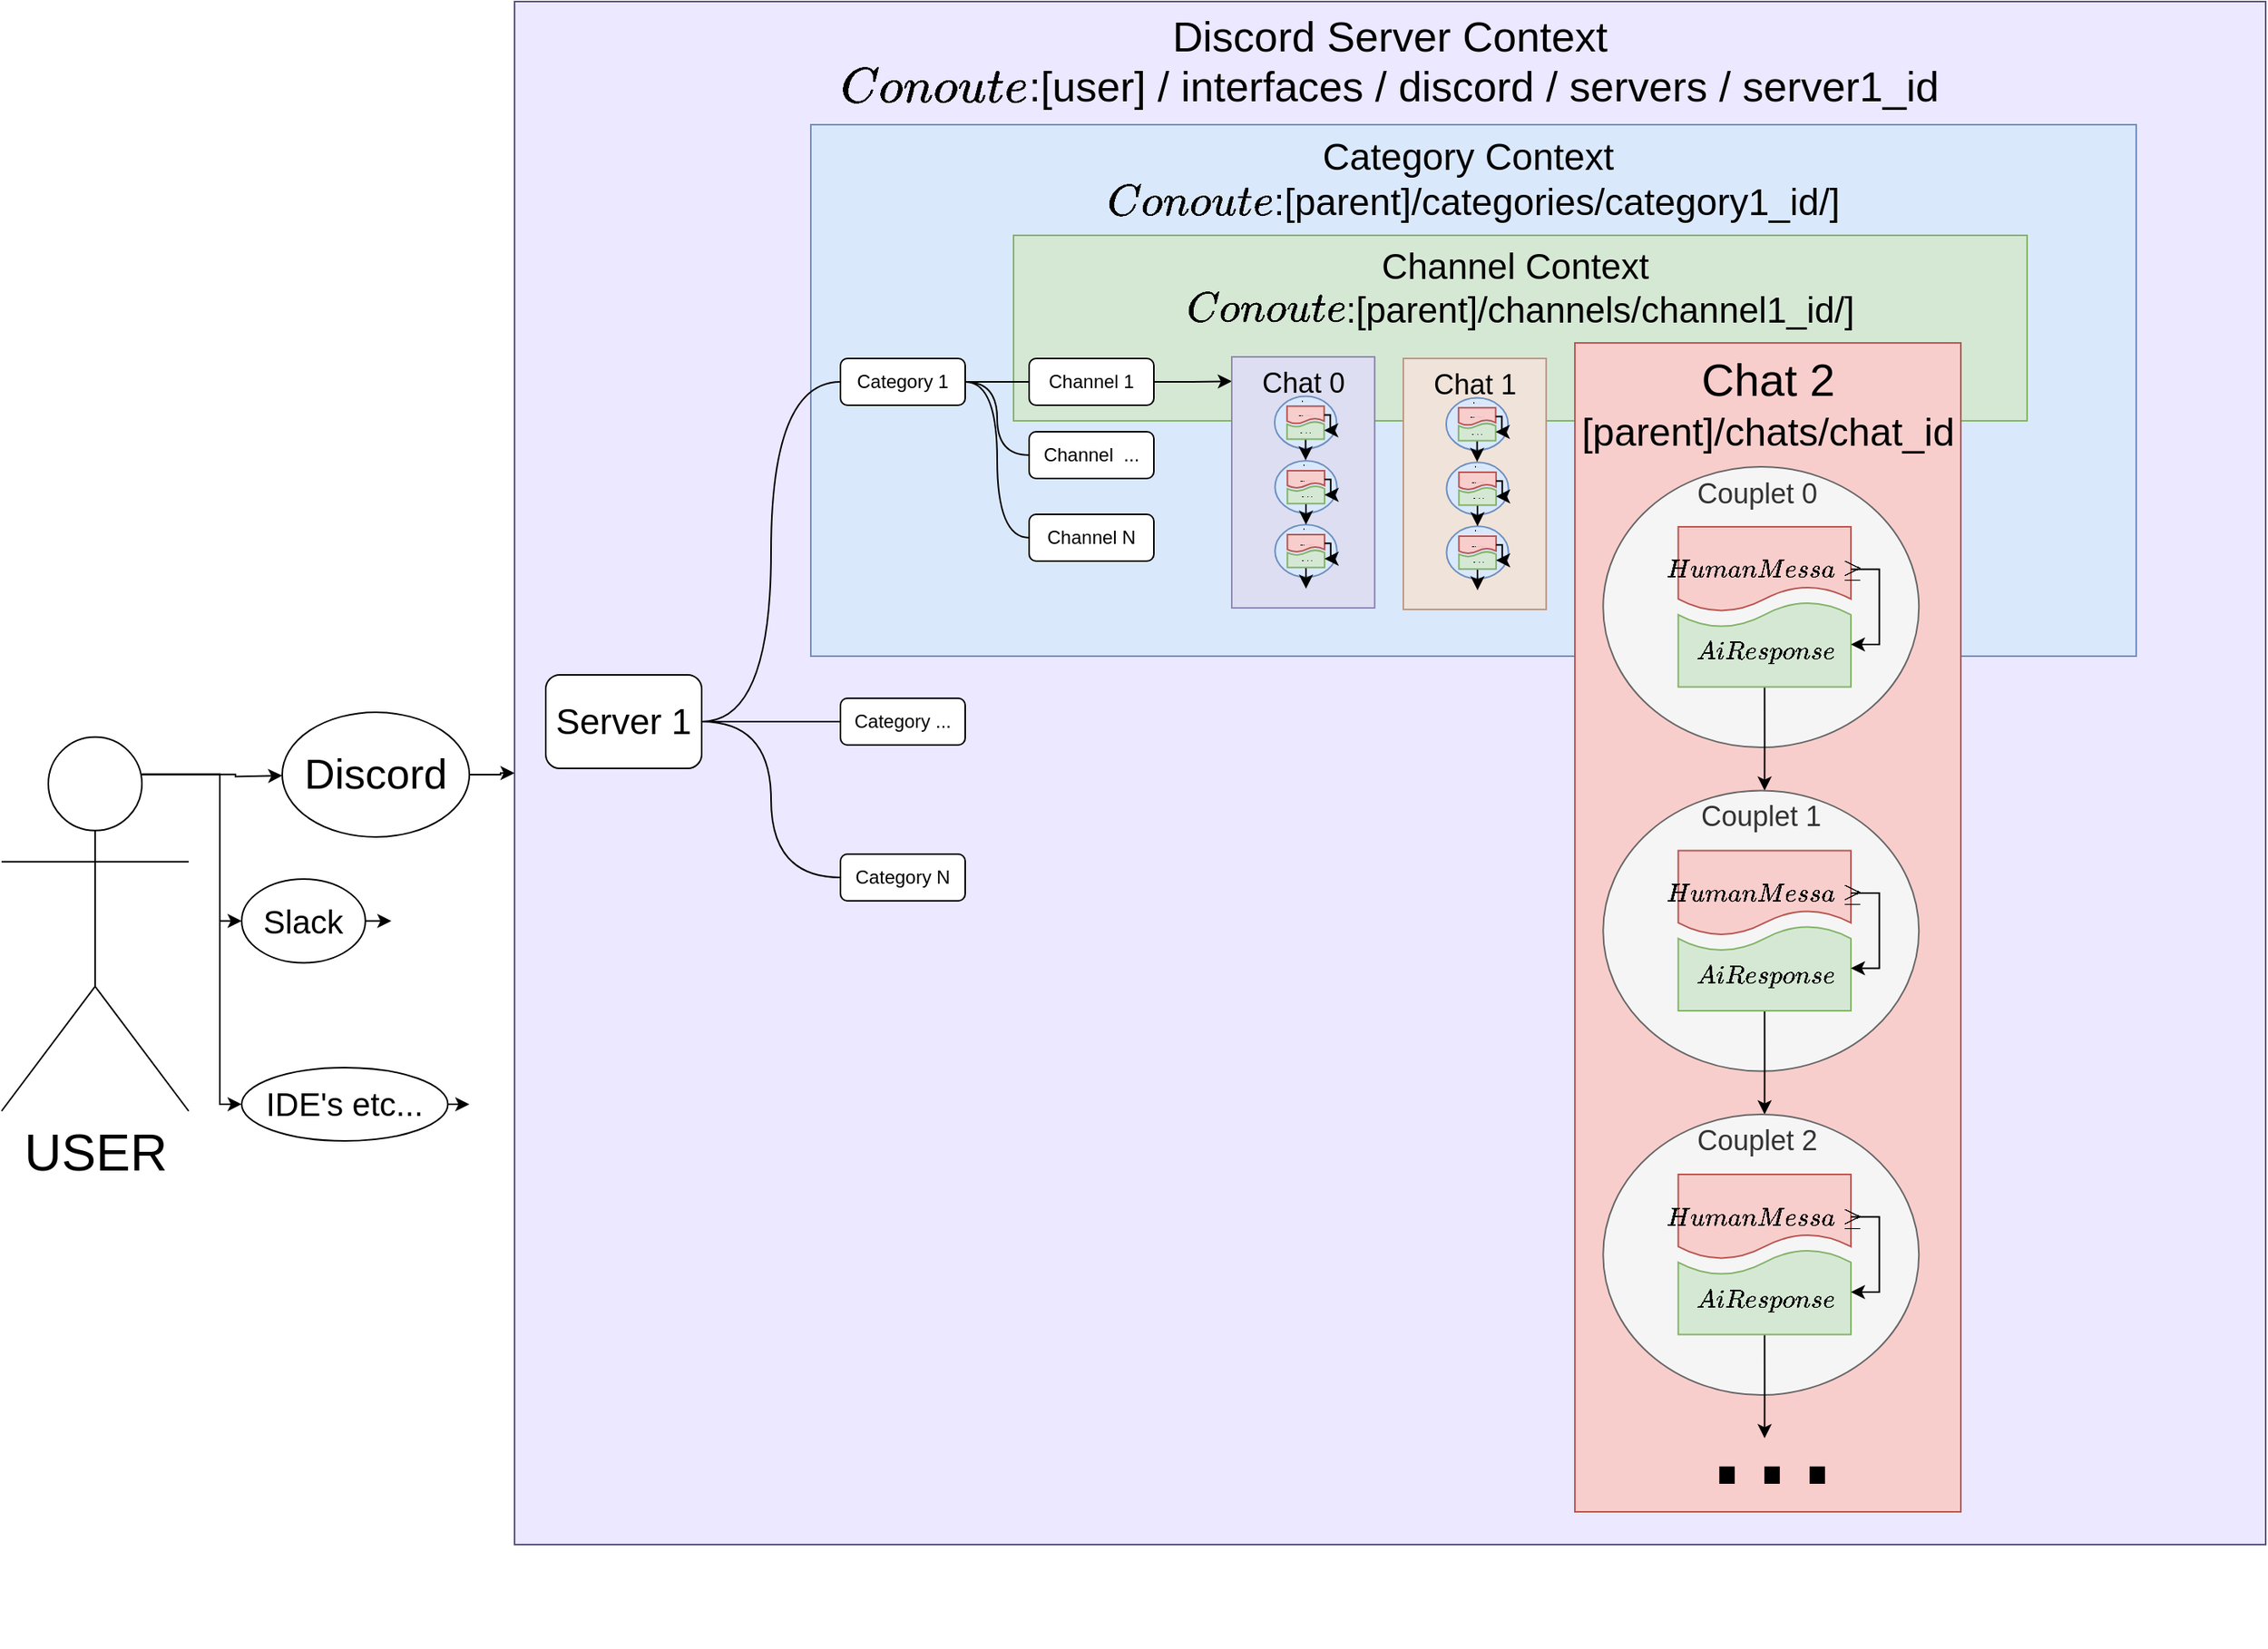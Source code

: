 <mxfile version="21.6.1" type="device">
  <diagram name="Page-1" id="u4CPrwqx5eZuHJNRsw0s">
    <mxGraphModel dx="2868" dy="1672" grid="1" gridSize="10" guides="1" tooltips="1" connect="1" arrows="1" fold="1" page="1" pageScale="1" pageWidth="1920" pageHeight="1200" math="0" shadow="0">
      <root>
        <mxCell id="0" />
        <mxCell id="1" parent="0" />
        <mxCell id="W3EGMtG9Iqb4TrYwLMAa-185" value="" style="group" vertex="1" connectable="0" parent="1">
          <mxGeometry x="141" y="30" width="1452" height="1029" as="geometry" />
        </mxCell>
        <mxCell id="W3EGMtG9Iqb4TrYwLMAa-106" value="Discord Server Context&lt;br style=&quot;font-size: 27px;&quot;&gt;`ContextRoute`:[user] / interfaces / discord / servers / server1_id" style="rounded=0;whiteSpace=wrap;html=1;fillColor=#EBE8FF;strokeColor=#56517e;verticalAlign=top;fontSize=27;" vertex="1" parent="W3EGMtG9Iqb4TrYwLMAa-185">
          <mxGeometry x="329" width="1123" height="990" as="geometry" />
        </mxCell>
        <mxCell id="W3EGMtG9Iqb4TrYwLMAa-104" value="&lt;font style=&quot;font-size: 24px;&quot;&gt;Category Context&amp;nbsp;&lt;br style=&quot;border-color: var(--border-color); font-size: 24px;&quot;&gt;&lt;/font&gt;&lt;span style=&quot;font-size: 24px;&quot;&gt;`ContextRoute`:[parent]/categories/category1_id/]&lt;/span&gt;" style="rounded=0;whiteSpace=wrap;html=1;fillColor=#dae8fc;strokeColor=#6c8ebf;horizontal=1;verticalAlign=top;fontSize=24;" vertex="1" parent="W3EGMtG9Iqb4TrYwLMAa-185">
          <mxGeometry x="519" y="79" width="850" height="341" as="geometry" />
        </mxCell>
        <mxCell id="glqJuPiYCM_VLqq4TFPC-55" value="&lt;font style=&quot;font-size: 23px;&quot;&gt;Channel Context&amp;nbsp;&lt;br style=&quot;font-size: 23px;&quot;&gt;`ContextRoute`:[parent]/channels/channel1_id/]&lt;/font&gt;" style="rounded=0;whiteSpace=wrap;html=1;fillColor=#d5e8d4;strokeColor=#82b366;verticalAlign=top;movable=1;resizable=1;rotatable=1;deletable=1;editable=1;locked=0;connectable=1;fontSize=23;" parent="W3EGMtG9Iqb4TrYwLMAa-185" vertex="1">
          <mxGeometry x="649" y="150" width="650" height="119" as="geometry" />
        </mxCell>
        <mxCell id="glqJuPiYCM_VLqq4TFPC-1" value="&lt;font style=&quot;font-size: 23px;&quot;&gt;Server 1&lt;/font&gt;" style="rounded=1;whiteSpace=wrap;html=1;fontSize=16;" parent="W3EGMtG9Iqb4TrYwLMAa-185" vertex="1">
          <mxGeometry x="349" y="432" width="100" height="60" as="geometry" />
        </mxCell>
        <mxCell id="glqJuPiYCM_VLqq4TFPC-8" value="Category 1" style="rounded=1;whiteSpace=wrap;html=1;" parent="W3EGMtG9Iqb4TrYwLMAa-185" vertex="1">
          <mxGeometry x="538" y="229" width="80" height="30" as="geometry" />
        </mxCell>
        <mxCell id="glqJuPiYCM_VLqq4TFPC-17" style="edgeStyle=orthogonalEdgeStyle;orthogonalLoop=1;jettySize=auto;html=1;exitX=1;exitY=0.5;exitDx=0;exitDy=0;entryX=0;entryY=0.5;entryDx=0;entryDy=0;strokeColor=default;curved=1;endArrow=none;endFill=0;" parent="W3EGMtG9Iqb4TrYwLMAa-185" source="glqJuPiYCM_VLqq4TFPC-1" target="glqJuPiYCM_VLqq4TFPC-8" edge="1">
          <mxGeometry relative="1" as="geometry" />
        </mxCell>
        <mxCell id="glqJuPiYCM_VLqq4TFPC-9" value="Category ..." style="rounded=1;whiteSpace=wrap;html=1;" parent="W3EGMtG9Iqb4TrYwLMAa-185" vertex="1">
          <mxGeometry x="538" y="447" width="80" height="30" as="geometry" />
        </mxCell>
        <mxCell id="glqJuPiYCM_VLqq4TFPC-10" value="Category N" style="rounded=1;whiteSpace=wrap;html=1;" parent="W3EGMtG9Iqb4TrYwLMAa-185" vertex="1">
          <mxGeometry x="538" y="547" width="80" height="30" as="geometry" />
        </mxCell>
        <mxCell id="glqJuPiYCM_VLqq4TFPC-19" style="edgeStyle=orthogonalEdgeStyle;orthogonalLoop=1;jettySize=auto;html=1;exitX=1;exitY=0.5;exitDx=0;exitDy=0;entryX=0;entryY=0.5;entryDx=0;entryDy=0;strokeColor=default;curved=1;endArrow=none;endFill=0;" parent="W3EGMtG9Iqb4TrYwLMAa-185" source="glqJuPiYCM_VLqq4TFPC-1" target="glqJuPiYCM_VLqq4TFPC-9" edge="1">
          <mxGeometry relative="1" as="geometry">
            <mxPoint x="468" y="472" as="sourcePoint" />
            <mxPoint x="578" y="372" as="targetPoint" />
          </mxGeometry>
        </mxCell>
        <mxCell id="glqJuPiYCM_VLqq4TFPC-20" style="edgeStyle=orthogonalEdgeStyle;orthogonalLoop=1;jettySize=auto;html=1;exitX=1;exitY=0.5;exitDx=0;exitDy=0;entryX=0;entryY=0.5;entryDx=0;entryDy=0;strokeColor=default;curved=1;endArrow=none;endFill=0;" parent="W3EGMtG9Iqb4TrYwLMAa-185" source="glqJuPiYCM_VLqq4TFPC-1" target="glqJuPiYCM_VLqq4TFPC-10" edge="1">
          <mxGeometry relative="1" as="geometry">
            <mxPoint x="468" y="472" as="sourcePoint" />
            <mxPoint x="578" y="472" as="targetPoint" />
          </mxGeometry>
        </mxCell>
        <mxCell id="W3EGMtG9Iqb4TrYwLMAa-38" style="edgeStyle=orthogonalEdgeStyle;rounded=0;orthogonalLoop=1;jettySize=auto;html=1;exitX=1;exitY=0.5;exitDx=0;exitDy=0;" edge="1" parent="W3EGMtG9Iqb4TrYwLMAa-185" source="glqJuPiYCM_VLqq4TFPC-22">
          <mxGeometry relative="1" as="geometry">
            <mxPoint x="789" y="243.667" as="targetPoint" />
          </mxGeometry>
        </mxCell>
        <mxCell id="glqJuPiYCM_VLqq4TFPC-22" value="Channel 1" style="rounded=1;whiteSpace=wrap;html=1;" parent="W3EGMtG9Iqb4TrYwLMAa-185" vertex="1">
          <mxGeometry x="659" y="229" width="80" height="30" as="geometry" />
        </mxCell>
        <mxCell id="glqJuPiYCM_VLqq4TFPC-23" value="Channel&amp;nbsp; ..." style="rounded=1;whiteSpace=wrap;html=1;" parent="W3EGMtG9Iqb4TrYwLMAa-185" vertex="1">
          <mxGeometry x="659" y="276" width="80" height="30" as="geometry" />
        </mxCell>
        <mxCell id="glqJuPiYCM_VLqq4TFPC-24" value="Channel N" style="rounded=1;whiteSpace=wrap;html=1;" parent="W3EGMtG9Iqb4TrYwLMAa-185" vertex="1">
          <mxGeometry x="659" y="329" width="80" height="30" as="geometry" />
        </mxCell>
        <mxCell id="glqJuPiYCM_VLqq4TFPC-26" style="edgeStyle=orthogonalEdgeStyle;orthogonalLoop=1;jettySize=auto;html=1;exitX=1;exitY=0.5;exitDx=0;exitDy=0;entryX=0;entryY=0.5;entryDx=0;entryDy=0;strokeColor=default;curved=1;endArrow=none;endFill=0;" parent="W3EGMtG9Iqb4TrYwLMAa-185" source="glqJuPiYCM_VLqq4TFPC-8" target="glqJuPiYCM_VLqq4TFPC-22" edge="1">
          <mxGeometry relative="1" as="geometry">
            <mxPoint x="429" y="354" as="sourcePoint" />
            <mxPoint x="509" y="254" as="targetPoint" />
          </mxGeometry>
        </mxCell>
        <mxCell id="glqJuPiYCM_VLqq4TFPC-27" style="edgeStyle=orthogonalEdgeStyle;orthogonalLoop=1;jettySize=auto;html=1;exitX=1;exitY=0.5;exitDx=0;exitDy=0;entryX=0;entryY=0.5;entryDx=0;entryDy=0;strokeColor=default;curved=1;endArrow=none;endFill=0;" parent="W3EGMtG9Iqb4TrYwLMAa-185" source="glqJuPiYCM_VLqq4TFPC-8" target="glqJuPiYCM_VLqq4TFPC-23" edge="1">
          <mxGeometry relative="1" as="geometry">
            <mxPoint x="589" y="254" as="sourcePoint" />
            <mxPoint x="669" y="254" as="targetPoint" />
          </mxGeometry>
        </mxCell>
        <mxCell id="glqJuPiYCM_VLqq4TFPC-28" style="edgeStyle=orthogonalEdgeStyle;orthogonalLoop=1;jettySize=auto;html=1;exitX=1;exitY=0.5;exitDx=0;exitDy=0;entryX=0;entryY=0.5;entryDx=0;entryDy=0;strokeColor=default;curved=1;endArrow=none;endFill=0;" parent="W3EGMtG9Iqb4TrYwLMAa-185" source="glqJuPiYCM_VLqq4TFPC-8" target="glqJuPiYCM_VLqq4TFPC-24" edge="1">
          <mxGeometry relative="1" as="geometry">
            <mxPoint x="589" y="254" as="sourcePoint" />
            <mxPoint x="669" y="304" as="targetPoint" />
          </mxGeometry>
        </mxCell>
        <mxCell id="W3EGMtG9Iqb4TrYwLMAa-44" value="" style="group;movable=1;resizable=1;rotatable=1;deletable=1;editable=1;locked=0;connectable=1;fontSize=1;fillColor=#dae8fc;strokeColor=#6c8ebf;" vertex="1" connectable="0" parent="W3EGMtG9Iqb4TrYwLMAa-185">
          <mxGeometry x="789" y="228" width="91.56" height="161" as="geometry" />
        </mxCell>
        <mxCell id="W3EGMtG9Iqb4TrYwLMAa-45" value="&lt;span style=&quot;font-size: 18px;&quot;&gt;Chat 0&lt;br&gt;&lt;br&gt;&lt;/span&gt;" style="rounded=0;whiteSpace=wrap;html=1;fillColor=#e1d5e7;strokeColor=#9673a6;verticalAlign=top;glass=0;opacity=50;fontSize=14;movable=1;resizable=1;rotatable=1;deletable=1;editable=1;locked=0;connectable=1;" vertex="1" parent="W3EGMtG9Iqb4TrYwLMAa-44">
          <mxGeometry width="91.56" height="161" as="geometry" />
        </mxCell>
        <mxCell id="W3EGMtG9Iqb4TrYwLMAa-46" value="" style="group;fontSize=8;movable=1;resizable=1;rotatable=1;deletable=1;editable=1;locked=0;connectable=1;" vertex="1" connectable="0" parent="W3EGMtG9Iqb4TrYwLMAa-44">
          <mxGeometry x="27.695" y="107.675" width="39.702" height="41.019" as="geometry" />
        </mxCell>
        <mxCell id="W3EGMtG9Iqb4TrYwLMAa-47" value="" style="ellipse;whiteSpace=wrap;html=1;fillColor=#dae8fc;strokeColor=#6c8ebf;fontSize=8;movable=1;resizable=1;rotatable=1;deletable=1;editable=1;locked=0;connectable=1;" vertex="1" parent="W3EGMtG9Iqb4TrYwLMAa-46">
          <mxGeometry width="39.702" height="33.561" as="geometry" />
        </mxCell>
        <mxCell id="W3EGMtG9Iqb4TrYwLMAa-48" value="" style="shape=document;whiteSpace=wrap;html=1;boundedLbl=1;fillColor=#f8cecc;strokeColor=#b85450;fontSize=1;movable=1;resizable=1;rotatable=1;deletable=1;editable=1;locked=0;connectable=1;" vertex="1" parent="W3EGMtG9Iqb4TrYwLMAa-46">
          <mxGeometry x="7.94" y="6.339" width="23.821" height="11.187" as="geometry" />
        </mxCell>
        <mxCell id="W3EGMtG9Iqb4TrYwLMAa-49" style="edgeStyle=orthogonalEdgeStyle;rounded=0;orthogonalLoop=1;jettySize=auto;html=1;exitX=0.5;exitY=0;exitDx=0;exitDy=0;fontSize=1;movable=1;resizable=1;rotatable=1;deletable=1;editable=1;locked=0;connectable=1;" edge="1" parent="W3EGMtG9Iqb4TrYwLMAa-46" source="W3EGMtG9Iqb4TrYwLMAa-50">
          <mxGeometry relative="1" as="geometry">
            <mxPoint x="19.851" y="41.019" as="targetPoint" />
          </mxGeometry>
        </mxCell>
        <mxCell id="W3EGMtG9Iqb4TrYwLMAa-50" value="" style="shape=document;whiteSpace=wrap;html=1;boundedLbl=1;rotation=-180;fillColor=#d5e8d4;strokeColor=#82b366;fontSize=1;movable=1;resizable=1;rotatable=1;deletable=1;editable=1;locked=0;connectable=1;" vertex="1" parent="W3EGMtG9Iqb4TrYwLMAa-46">
          <mxGeometry x="7.94" y="16.221" width="23.821" height="11.187" as="geometry" />
        </mxCell>
        <mxCell id="W3EGMtG9Iqb4TrYwLMAa-51" value="`HumanMessage`" style="text;html=1;strokeColor=none;fillColor=none;align=center;verticalAlign=middle;whiteSpace=wrap;rounded=0;fontSize=1;movable=1;resizable=1;rotatable=1;deletable=1;editable=1;locked=0;connectable=1;" vertex="1" parent="W3EGMtG9Iqb4TrYwLMAa-46">
          <mxGeometry x="8.933" y="9.136" width="21.836" height="5.594" as="geometry" />
        </mxCell>
        <mxCell id="W3EGMtG9Iqb4TrYwLMAa-52" value="`AiResponse`" style="text;html=1;strokeColor=none;fillColor=none;align=center;verticalAlign=middle;whiteSpace=wrap;rounded=0;fontSize=1;movable=1;resizable=1;rotatable=1;deletable=1;editable=1;locked=0;connectable=1;" vertex="1" parent="W3EGMtG9Iqb4TrYwLMAa-46">
          <mxGeometry x="8.933" y="19.95" width="21.836" height="5.594" as="geometry" />
        </mxCell>
        <mxCell id="W3EGMtG9Iqb4TrYwLMAa-53" style="edgeStyle=orthogonalEdgeStyle;rounded=0;orthogonalLoop=1;jettySize=auto;html=1;exitX=1;exitY=0.5;exitDx=0;exitDy=0;entryX=0;entryY=0.5;entryDx=0;entryDy=0;fontSize=1;movable=1;resizable=1;rotatable=1;deletable=1;editable=1;locked=0;connectable=1;" edge="1" parent="W3EGMtG9Iqb4TrYwLMAa-46" source="W3EGMtG9Iqb4TrYwLMAa-48" target="W3EGMtG9Iqb4TrYwLMAa-50">
          <mxGeometry relative="1" as="geometry">
            <Array as="points">
              <mxPoint x="35.683" y="11.964" />
              <mxPoint x="35.683" y="21.877" />
            </Array>
          </mxGeometry>
        </mxCell>
        <mxCell id="W3EGMtG9Iqb4TrYwLMAa-54" value="`Couplet`" style="text;html=1;strokeColor=none;fillColor=none;align=center;verticalAlign=middle;whiteSpace=wrap;rounded=0;fontSize=1;movable=1;resizable=1;rotatable=1;deletable=1;editable=1;locked=0;connectable=1;" vertex="1" parent="W3EGMtG9Iqb4TrYwLMAa-46">
          <mxGeometry x="13.896" width="11.911" height="5.594" as="geometry" />
        </mxCell>
        <mxCell id="W3EGMtG9Iqb4TrYwLMAa-55" value="" style="group;fontSize=8;movable=1;resizable=1;rotatable=1;deletable=1;editable=1;locked=0;connectable=1;" vertex="1" connectable="0" parent="W3EGMtG9Iqb4TrYwLMAa-44">
          <mxGeometry x="27.695" y="66.656" width="39.702" height="41.019" as="geometry" />
        </mxCell>
        <mxCell id="W3EGMtG9Iqb4TrYwLMAa-56" value="" style="ellipse;whiteSpace=wrap;html=1;fillColor=#dae8fc;strokeColor=#6c8ebf;fontSize=8;movable=1;resizable=1;rotatable=1;deletable=1;editable=1;locked=0;connectable=1;" vertex="1" parent="W3EGMtG9Iqb4TrYwLMAa-55">
          <mxGeometry width="39.702" height="33.561" as="geometry" />
        </mxCell>
        <mxCell id="W3EGMtG9Iqb4TrYwLMAa-57" value="" style="shape=document;whiteSpace=wrap;html=1;boundedLbl=1;fillColor=#f8cecc;strokeColor=#b85450;fontSize=1;movable=1;resizable=1;rotatable=1;deletable=1;editable=1;locked=0;connectable=1;" vertex="1" parent="W3EGMtG9Iqb4TrYwLMAa-55">
          <mxGeometry x="7.94" y="6.339" width="23.821" height="11.187" as="geometry" />
        </mxCell>
        <mxCell id="W3EGMtG9Iqb4TrYwLMAa-58" style="edgeStyle=orthogonalEdgeStyle;rounded=0;orthogonalLoop=1;jettySize=auto;html=1;exitX=0.5;exitY=0;exitDx=0;exitDy=0;fontSize=1;movable=1;resizable=1;rotatable=1;deletable=1;editable=1;locked=0;connectable=1;" edge="1" parent="W3EGMtG9Iqb4TrYwLMAa-55" source="W3EGMtG9Iqb4TrYwLMAa-59">
          <mxGeometry relative="1" as="geometry">
            <mxPoint x="19.851" y="41.019" as="targetPoint" />
          </mxGeometry>
        </mxCell>
        <mxCell id="W3EGMtG9Iqb4TrYwLMAa-59" value="" style="shape=document;whiteSpace=wrap;html=1;boundedLbl=1;rotation=-180;fillColor=#d5e8d4;strokeColor=#82b366;fontSize=1;movable=1;resizable=1;rotatable=1;deletable=1;editable=1;locked=0;connectable=1;" vertex="1" parent="W3EGMtG9Iqb4TrYwLMAa-55">
          <mxGeometry x="7.94" y="16.221" width="23.821" height="11.187" as="geometry" />
        </mxCell>
        <mxCell id="W3EGMtG9Iqb4TrYwLMAa-60" value="`HumanMessage`" style="text;html=1;strokeColor=none;fillColor=none;align=center;verticalAlign=middle;whiteSpace=wrap;rounded=0;fontSize=1;movable=1;resizable=1;rotatable=1;deletable=1;editable=1;locked=0;connectable=1;" vertex="1" parent="W3EGMtG9Iqb4TrYwLMAa-55">
          <mxGeometry x="8.933" y="9.136" width="21.836" height="5.594" as="geometry" />
        </mxCell>
        <mxCell id="W3EGMtG9Iqb4TrYwLMAa-61" value="`AiResponse`" style="text;html=1;strokeColor=none;fillColor=none;align=center;verticalAlign=middle;whiteSpace=wrap;rounded=0;fontSize=1;movable=1;resizable=1;rotatable=1;deletable=1;editable=1;locked=0;connectable=1;" vertex="1" parent="W3EGMtG9Iqb4TrYwLMAa-55">
          <mxGeometry x="8.933" y="19.95" width="21.836" height="5.594" as="geometry" />
        </mxCell>
        <mxCell id="W3EGMtG9Iqb4TrYwLMAa-62" style="edgeStyle=orthogonalEdgeStyle;rounded=0;orthogonalLoop=1;jettySize=auto;html=1;exitX=1;exitY=0.5;exitDx=0;exitDy=0;entryX=0;entryY=0.5;entryDx=0;entryDy=0;fontSize=1;movable=1;resizable=1;rotatable=1;deletable=1;editable=1;locked=0;connectable=1;" edge="1" parent="W3EGMtG9Iqb4TrYwLMAa-55" source="W3EGMtG9Iqb4TrYwLMAa-57" target="W3EGMtG9Iqb4TrYwLMAa-59">
          <mxGeometry relative="1" as="geometry">
            <Array as="points">
              <mxPoint x="35.683" y="11.964" />
              <mxPoint x="35.683" y="21.877" />
            </Array>
          </mxGeometry>
        </mxCell>
        <mxCell id="W3EGMtG9Iqb4TrYwLMAa-63" value="`Couplet`" style="text;html=1;strokeColor=none;fillColor=none;align=center;verticalAlign=middle;whiteSpace=wrap;rounded=0;fontSize=1;movable=1;resizable=1;rotatable=1;deletable=1;editable=1;locked=0;connectable=1;" vertex="1" parent="W3EGMtG9Iqb4TrYwLMAa-55">
          <mxGeometry x="13.896" width="11.911" height="5.594" as="geometry" />
        </mxCell>
        <mxCell id="W3EGMtG9Iqb4TrYwLMAa-64" value="" style="group;fontSize=8;movable=1;resizable=1;rotatable=1;deletable=1;editable=1;locked=0;connectable=1;" vertex="1" connectable="0" parent="W3EGMtG9Iqb4TrYwLMAa-44">
          <mxGeometry x="27.448" y="25.295" width="39.702" height="41.019" as="geometry" />
        </mxCell>
        <mxCell id="W3EGMtG9Iqb4TrYwLMAa-65" value="" style="ellipse;whiteSpace=wrap;html=1;fillColor=#dae8fc;strokeColor=#6c8ebf;fontSize=8;movable=1;resizable=1;rotatable=1;deletable=1;editable=1;locked=0;connectable=1;" vertex="1" parent="W3EGMtG9Iqb4TrYwLMAa-64">
          <mxGeometry width="39.702" height="33.561" as="geometry" />
        </mxCell>
        <mxCell id="W3EGMtG9Iqb4TrYwLMAa-66" value="" style="shape=document;whiteSpace=wrap;html=1;boundedLbl=1;fillColor=#f8cecc;strokeColor=#b85450;fontSize=1;movable=1;resizable=1;rotatable=1;deletable=1;editable=1;locked=0;connectable=1;" vertex="1" parent="W3EGMtG9Iqb4TrYwLMAa-64">
          <mxGeometry x="7.94" y="6.339" width="23.821" height="11.187" as="geometry" />
        </mxCell>
        <mxCell id="W3EGMtG9Iqb4TrYwLMAa-67" style="edgeStyle=orthogonalEdgeStyle;rounded=0;orthogonalLoop=1;jettySize=auto;html=1;exitX=0.5;exitY=0;exitDx=0;exitDy=0;fontSize=1;movable=1;resizable=1;rotatable=1;deletable=1;editable=1;locked=0;connectable=1;" edge="1" parent="W3EGMtG9Iqb4TrYwLMAa-64" source="W3EGMtG9Iqb4TrYwLMAa-68">
          <mxGeometry relative="1" as="geometry">
            <mxPoint x="19.851" y="41.019" as="targetPoint" />
          </mxGeometry>
        </mxCell>
        <mxCell id="W3EGMtG9Iqb4TrYwLMAa-68" value="" style="shape=document;whiteSpace=wrap;html=1;boundedLbl=1;rotation=-180;fillColor=#d5e8d4;strokeColor=#82b366;fontSize=1;movable=1;resizable=1;rotatable=1;deletable=1;editable=1;locked=0;connectable=1;" vertex="1" parent="W3EGMtG9Iqb4TrYwLMAa-64">
          <mxGeometry x="7.94" y="16.221" width="23.821" height="11.187" as="geometry" />
        </mxCell>
        <mxCell id="W3EGMtG9Iqb4TrYwLMAa-69" value="`HumanMessage`" style="text;html=1;strokeColor=none;fillColor=none;align=center;verticalAlign=middle;whiteSpace=wrap;rounded=0;fontSize=1;movable=1;resizable=1;rotatable=1;deletable=1;editable=1;locked=0;connectable=1;" vertex="1" parent="W3EGMtG9Iqb4TrYwLMAa-64">
          <mxGeometry x="8.933" y="9.136" width="21.836" height="5.594" as="geometry" />
        </mxCell>
        <mxCell id="W3EGMtG9Iqb4TrYwLMAa-70" value="`AiResponse`" style="text;html=1;strokeColor=none;fillColor=none;align=center;verticalAlign=middle;whiteSpace=wrap;rounded=0;fontSize=1;movable=1;resizable=1;rotatable=1;deletable=1;editable=1;locked=0;connectable=1;" vertex="1" parent="W3EGMtG9Iqb4TrYwLMAa-64">
          <mxGeometry x="8.933" y="19.95" width="21.836" height="5.594" as="geometry" />
        </mxCell>
        <mxCell id="W3EGMtG9Iqb4TrYwLMAa-71" style="edgeStyle=orthogonalEdgeStyle;rounded=0;orthogonalLoop=1;jettySize=auto;html=1;exitX=1;exitY=0.5;exitDx=0;exitDy=0;entryX=0;entryY=0.5;entryDx=0;entryDy=0;fontSize=1;movable=1;resizable=1;rotatable=1;deletable=1;editable=1;locked=0;connectable=1;" edge="1" parent="W3EGMtG9Iqb4TrYwLMAa-64" source="W3EGMtG9Iqb4TrYwLMAa-66" target="W3EGMtG9Iqb4TrYwLMAa-68">
          <mxGeometry relative="1" as="geometry">
            <Array as="points">
              <mxPoint x="35.683" y="11.964" />
              <mxPoint x="35.683" y="21.877" />
            </Array>
          </mxGeometry>
        </mxCell>
        <mxCell id="W3EGMtG9Iqb4TrYwLMAa-72" value="`Couplet`" style="text;html=1;strokeColor=none;fillColor=none;align=center;verticalAlign=middle;whiteSpace=wrap;rounded=0;fontSize=1;movable=1;resizable=1;rotatable=1;deletable=1;editable=1;locked=0;connectable=1;" vertex="1" parent="W3EGMtG9Iqb4TrYwLMAa-64">
          <mxGeometry x="13.896" width="11.911" height="5.594" as="geometry" />
        </mxCell>
        <mxCell id="W3EGMtG9Iqb4TrYwLMAa-74" value="" style="group;movable=1;resizable=1;rotatable=1;deletable=1;editable=1;locked=0;connectable=1;fontSize=1;fillColor=#fff2cc;strokeColor=#d6b656;" vertex="1" connectable="0" parent="W3EGMtG9Iqb4TrYwLMAa-185">
          <mxGeometry x="899" y="229" width="91.56" height="161" as="geometry" />
        </mxCell>
        <mxCell id="W3EGMtG9Iqb4TrYwLMAa-75" value="&lt;font style=&quot;font-size: 18px;&quot;&gt;Chat 1&lt;/font&gt;" style="rounded=0;whiteSpace=wrap;html=1;fillColor=#e1d5e7;strokeColor=#9673a6;verticalAlign=top;glass=0;opacity=50;fontSize=14;movable=1;resizable=1;rotatable=1;deletable=1;editable=1;locked=0;connectable=1;" vertex="1" parent="W3EGMtG9Iqb4TrYwLMAa-74">
          <mxGeometry width="91.56" height="161" as="geometry" />
        </mxCell>
        <mxCell id="W3EGMtG9Iqb4TrYwLMAa-76" value="" style="group;fontSize=8;movable=1;resizable=1;rotatable=1;deletable=1;editable=1;locked=0;connectable=1;" vertex="1" connectable="0" parent="W3EGMtG9Iqb4TrYwLMAa-74">
          <mxGeometry x="27.695" y="107.675" width="39.702" height="41.019" as="geometry" />
        </mxCell>
        <mxCell id="W3EGMtG9Iqb4TrYwLMAa-77" value="" style="ellipse;whiteSpace=wrap;html=1;fillColor=#dae8fc;strokeColor=#6c8ebf;fontSize=8;movable=1;resizable=1;rotatable=1;deletable=1;editable=1;locked=0;connectable=1;" vertex="1" parent="W3EGMtG9Iqb4TrYwLMAa-76">
          <mxGeometry width="39.702" height="33.561" as="geometry" />
        </mxCell>
        <mxCell id="W3EGMtG9Iqb4TrYwLMAa-78" value="" style="shape=document;whiteSpace=wrap;html=1;boundedLbl=1;fillColor=#f8cecc;strokeColor=#b85450;fontSize=1;movable=1;resizable=1;rotatable=1;deletable=1;editable=1;locked=0;connectable=1;" vertex="1" parent="W3EGMtG9Iqb4TrYwLMAa-76">
          <mxGeometry x="7.94" y="6.339" width="23.821" height="11.187" as="geometry" />
        </mxCell>
        <mxCell id="W3EGMtG9Iqb4TrYwLMAa-79" style="edgeStyle=orthogonalEdgeStyle;rounded=0;orthogonalLoop=1;jettySize=auto;html=1;exitX=0.5;exitY=0;exitDx=0;exitDy=0;fontSize=1;movable=1;resizable=1;rotatable=1;deletable=1;editable=1;locked=0;connectable=1;" edge="1" parent="W3EGMtG9Iqb4TrYwLMAa-76" source="W3EGMtG9Iqb4TrYwLMAa-80">
          <mxGeometry relative="1" as="geometry">
            <mxPoint x="19.851" y="41.019" as="targetPoint" />
          </mxGeometry>
        </mxCell>
        <mxCell id="W3EGMtG9Iqb4TrYwLMAa-80" value="" style="shape=document;whiteSpace=wrap;html=1;boundedLbl=1;rotation=-180;fillColor=#d5e8d4;strokeColor=#82b366;fontSize=1;movable=1;resizable=1;rotatable=1;deletable=1;editable=1;locked=0;connectable=1;" vertex="1" parent="W3EGMtG9Iqb4TrYwLMAa-76">
          <mxGeometry x="7.94" y="16.221" width="23.821" height="11.187" as="geometry" />
        </mxCell>
        <mxCell id="W3EGMtG9Iqb4TrYwLMAa-81" value="`HumanMessage`" style="text;html=1;strokeColor=none;fillColor=none;align=center;verticalAlign=middle;whiteSpace=wrap;rounded=0;fontSize=1;movable=1;resizable=1;rotatable=1;deletable=1;editable=1;locked=0;connectable=1;" vertex="1" parent="W3EGMtG9Iqb4TrYwLMAa-76">
          <mxGeometry x="8.933" y="9.136" width="21.836" height="5.594" as="geometry" />
        </mxCell>
        <mxCell id="W3EGMtG9Iqb4TrYwLMAa-82" value="`AiResponse`" style="text;html=1;strokeColor=none;fillColor=none;align=center;verticalAlign=middle;whiteSpace=wrap;rounded=0;fontSize=1;movable=1;resizable=1;rotatable=1;deletable=1;editable=1;locked=0;connectable=1;" vertex="1" parent="W3EGMtG9Iqb4TrYwLMAa-76">
          <mxGeometry x="8.933" y="19.95" width="21.836" height="5.594" as="geometry" />
        </mxCell>
        <mxCell id="W3EGMtG9Iqb4TrYwLMAa-83" style="edgeStyle=orthogonalEdgeStyle;rounded=0;orthogonalLoop=1;jettySize=auto;html=1;exitX=1;exitY=0.5;exitDx=0;exitDy=0;entryX=0;entryY=0.5;entryDx=0;entryDy=0;fontSize=1;movable=1;resizable=1;rotatable=1;deletable=1;editable=1;locked=0;connectable=1;" edge="1" parent="W3EGMtG9Iqb4TrYwLMAa-76" source="W3EGMtG9Iqb4TrYwLMAa-78" target="W3EGMtG9Iqb4TrYwLMAa-80">
          <mxGeometry relative="1" as="geometry">
            <Array as="points">
              <mxPoint x="35.683" y="11.964" />
              <mxPoint x="35.683" y="21.877" />
            </Array>
          </mxGeometry>
        </mxCell>
        <mxCell id="W3EGMtG9Iqb4TrYwLMAa-84" value="`Couplet`" style="text;html=1;strokeColor=none;fillColor=none;align=center;verticalAlign=middle;whiteSpace=wrap;rounded=0;fontSize=1;movable=1;resizable=1;rotatable=1;deletable=1;editable=1;locked=0;connectable=1;" vertex="1" parent="W3EGMtG9Iqb4TrYwLMAa-76">
          <mxGeometry x="13.896" width="11.911" height="5.594" as="geometry" />
        </mxCell>
        <mxCell id="W3EGMtG9Iqb4TrYwLMAa-85" value="" style="group;fontSize=8;movable=1;resizable=1;rotatable=1;deletable=1;editable=1;locked=0;connectable=1;" vertex="1" connectable="0" parent="W3EGMtG9Iqb4TrYwLMAa-74">
          <mxGeometry x="27.695" y="66.656" width="39.702" height="41.019" as="geometry" />
        </mxCell>
        <mxCell id="W3EGMtG9Iqb4TrYwLMAa-86" value="" style="ellipse;whiteSpace=wrap;html=1;fillColor=#dae8fc;strokeColor=#6c8ebf;fontSize=8;movable=1;resizable=1;rotatable=1;deletable=1;editable=1;locked=0;connectable=1;" vertex="1" parent="W3EGMtG9Iqb4TrYwLMAa-85">
          <mxGeometry width="39.702" height="33.561" as="geometry" />
        </mxCell>
        <mxCell id="W3EGMtG9Iqb4TrYwLMAa-87" value="" style="shape=document;whiteSpace=wrap;html=1;boundedLbl=1;fillColor=#f8cecc;strokeColor=#b85450;fontSize=1;movable=1;resizable=1;rotatable=1;deletable=1;editable=1;locked=0;connectable=1;" vertex="1" parent="W3EGMtG9Iqb4TrYwLMAa-85">
          <mxGeometry x="7.94" y="6.339" width="23.821" height="11.187" as="geometry" />
        </mxCell>
        <mxCell id="W3EGMtG9Iqb4TrYwLMAa-88" style="edgeStyle=orthogonalEdgeStyle;rounded=0;orthogonalLoop=1;jettySize=auto;html=1;exitX=0.5;exitY=0;exitDx=0;exitDy=0;fontSize=1;movable=1;resizable=1;rotatable=1;deletable=1;editable=1;locked=0;connectable=1;" edge="1" parent="W3EGMtG9Iqb4TrYwLMAa-85" source="W3EGMtG9Iqb4TrYwLMAa-89">
          <mxGeometry relative="1" as="geometry">
            <mxPoint x="19.851" y="41.019" as="targetPoint" />
          </mxGeometry>
        </mxCell>
        <mxCell id="W3EGMtG9Iqb4TrYwLMAa-89" value="" style="shape=document;whiteSpace=wrap;html=1;boundedLbl=1;rotation=-180;fillColor=#d5e8d4;strokeColor=#82b366;fontSize=1;movable=1;resizable=1;rotatable=1;deletable=1;editable=1;locked=0;connectable=1;" vertex="1" parent="W3EGMtG9Iqb4TrYwLMAa-85">
          <mxGeometry x="7.94" y="16.221" width="23.821" height="11.187" as="geometry" />
        </mxCell>
        <mxCell id="W3EGMtG9Iqb4TrYwLMAa-90" value="`HumanMessage`" style="text;html=1;strokeColor=none;fillColor=none;align=center;verticalAlign=middle;whiteSpace=wrap;rounded=0;fontSize=1;movable=1;resizable=1;rotatable=1;deletable=1;editable=1;locked=0;connectable=1;" vertex="1" parent="W3EGMtG9Iqb4TrYwLMAa-85">
          <mxGeometry x="8.933" y="9.136" width="21.836" height="5.594" as="geometry" />
        </mxCell>
        <mxCell id="W3EGMtG9Iqb4TrYwLMAa-91" value="`AiResponse`" style="text;html=1;strokeColor=none;fillColor=none;align=center;verticalAlign=middle;whiteSpace=wrap;rounded=0;fontSize=1;movable=1;resizable=1;rotatable=1;deletable=1;editable=1;locked=0;connectable=1;" vertex="1" parent="W3EGMtG9Iqb4TrYwLMAa-85">
          <mxGeometry x="8.933" y="19.95" width="21.836" height="5.594" as="geometry" />
        </mxCell>
        <mxCell id="W3EGMtG9Iqb4TrYwLMAa-92" style="edgeStyle=orthogonalEdgeStyle;rounded=0;orthogonalLoop=1;jettySize=auto;html=1;exitX=1;exitY=0.5;exitDx=0;exitDy=0;entryX=0;entryY=0.5;entryDx=0;entryDy=0;fontSize=1;movable=1;resizable=1;rotatable=1;deletable=1;editable=1;locked=0;connectable=1;" edge="1" parent="W3EGMtG9Iqb4TrYwLMAa-85" source="W3EGMtG9Iqb4TrYwLMAa-87" target="W3EGMtG9Iqb4TrYwLMAa-89">
          <mxGeometry relative="1" as="geometry">
            <Array as="points">
              <mxPoint x="35.683" y="11.964" />
              <mxPoint x="35.683" y="21.877" />
            </Array>
          </mxGeometry>
        </mxCell>
        <mxCell id="W3EGMtG9Iqb4TrYwLMAa-93" value="`Couplet`" style="text;html=1;strokeColor=none;fillColor=none;align=center;verticalAlign=middle;whiteSpace=wrap;rounded=0;fontSize=1;movable=1;resizable=1;rotatable=1;deletable=1;editable=1;locked=0;connectable=1;" vertex="1" parent="W3EGMtG9Iqb4TrYwLMAa-85">
          <mxGeometry x="13.896" width="11.911" height="5.594" as="geometry" />
        </mxCell>
        <mxCell id="W3EGMtG9Iqb4TrYwLMAa-94" value="" style="group;fontSize=8;movable=1;resizable=1;rotatable=1;deletable=1;editable=1;locked=0;connectable=1;" vertex="1" connectable="0" parent="W3EGMtG9Iqb4TrYwLMAa-74">
          <mxGeometry x="27.448" y="25.295" width="39.702" height="41.019" as="geometry" />
        </mxCell>
        <mxCell id="W3EGMtG9Iqb4TrYwLMAa-95" value="" style="ellipse;whiteSpace=wrap;html=1;fillColor=#dae8fc;strokeColor=#6c8ebf;fontSize=8;movable=1;resizable=1;rotatable=1;deletable=1;editable=1;locked=0;connectable=1;" vertex="1" parent="W3EGMtG9Iqb4TrYwLMAa-94">
          <mxGeometry width="39.702" height="33.561" as="geometry" />
        </mxCell>
        <mxCell id="W3EGMtG9Iqb4TrYwLMAa-96" value="" style="shape=document;whiteSpace=wrap;html=1;boundedLbl=1;fillColor=#f8cecc;strokeColor=#b85450;fontSize=1;movable=1;resizable=1;rotatable=1;deletable=1;editable=1;locked=0;connectable=1;" vertex="1" parent="W3EGMtG9Iqb4TrYwLMAa-94">
          <mxGeometry x="7.94" y="6.339" width="23.821" height="11.187" as="geometry" />
        </mxCell>
        <mxCell id="W3EGMtG9Iqb4TrYwLMAa-97" style="edgeStyle=orthogonalEdgeStyle;rounded=0;orthogonalLoop=1;jettySize=auto;html=1;exitX=0.5;exitY=0;exitDx=0;exitDy=0;fontSize=1;movable=1;resizable=1;rotatable=1;deletable=1;editable=1;locked=0;connectable=1;" edge="1" parent="W3EGMtG9Iqb4TrYwLMAa-94" source="W3EGMtG9Iqb4TrYwLMAa-98">
          <mxGeometry relative="1" as="geometry">
            <mxPoint x="19.851" y="41.019" as="targetPoint" />
          </mxGeometry>
        </mxCell>
        <mxCell id="W3EGMtG9Iqb4TrYwLMAa-98" value="" style="shape=document;whiteSpace=wrap;html=1;boundedLbl=1;rotation=-180;fillColor=#d5e8d4;strokeColor=#82b366;fontSize=1;movable=1;resizable=1;rotatable=1;deletable=1;editable=1;locked=0;connectable=1;" vertex="1" parent="W3EGMtG9Iqb4TrYwLMAa-94">
          <mxGeometry x="7.94" y="16.221" width="23.821" height="11.187" as="geometry" />
        </mxCell>
        <mxCell id="W3EGMtG9Iqb4TrYwLMAa-99" value="`HumanMessage`" style="text;html=1;strokeColor=none;fillColor=none;align=center;verticalAlign=middle;whiteSpace=wrap;rounded=0;fontSize=1;movable=1;resizable=1;rotatable=1;deletable=1;editable=1;locked=0;connectable=1;" vertex="1" parent="W3EGMtG9Iqb4TrYwLMAa-94">
          <mxGeometry x="8.933" y="9.136" width="21.836" height="5.594" as="geometry" />
        </mxCell>
        <mxCell id="W3EGMtG9Iqb4TrYwLMAa-100" value="`AiResponse`" style="text;html=1;strokeColor=none;fillColor=none;align=center;verticalAlign=middle;whiteSpace=wrap;rounded=0;fontSize=1;movable=1;resizable=1;rotatable=1;deletable=1;editable=1;locked=0;connectable=1;" vertex="1" parent="W3EGMtG9Iqb4TrYwLMAa-94">
          <mxGeometry x="8.933" y="19.95" width="21.836" height="5.594" as="geometry" />
        </mxCell>
        <mxCell id="W3EGMtG9Iqb4TrYwLMAa-101" style="edgeStyle=orthogonalEdgeStyle;rounded=0;orthogonalLoop=1;jettySize=auto;html=1;exitX=1;exitY=0.5;exitDx=0;exitDy=0;entryX=0;entryY=0.5;entryDx=0;entryDy=0;fontSize=1;movable=1;resizable=1;rotatable=1;deletable=1;editable=1;locked=0;connectable=1;" edge="1" parent="W3EGMtG9Iqb4TrYwLMAa-94" source="W3EGMtG9Iqb4TrYwLMAa-96" target="W3EGMtG9Iqb4TrYwLMAa-98">
          <mxGeometry relative="1" as="geometry">
            <Array as="points">
              <mxPoint x="35.683" y="11.964" />
              <mxPoint x="35.683" y="21.877" />
            </Array>
          </mxGeometry>
        </mxCell>
        <mxCell id="W3EGMtG9Iqb4TrYwLMAa-102" value="`Couplet`" style="text;html=1;strokeColor=none;fillColor=none;align=center;verticalAlign=middle;whiteSpace=wrap;rounded=0;fontSize=1;movable=1;resizable=1;rotatable=1;deletable=1;editable=1;locked=0;connectable=1;" vertex="1" parent="W3EGMtG9Iqb4TrYwLMAa-94">
          <mxGeometry x="13.896" width="11.911" height="5.594" as="geometry" />
        </mxCell>
        <mxCell id="W3EGMtG9Iqb4TrYwLMAa-159" value="" style="group" vertex="1" connectable="0" parent="W3EGMtG9Iqb4TrYwLMAa-185">
          <mxGeometry x="1009" y="219" width="269.38" height="810" as="geometry" />
        </mxCell>
        <mxCell id="W3EGMtG9Iqb4TrYwLMAa-112" value="&lt;font style=&quot;&quot;&gt;&lt;span style=&quot;font-size: 29px;&quot;&gt;Chat 2&lt;/span&gt;&lt;br style=&quot;&quot;&gt;&lt;font style=&quot;font-size: 25px;&quot;&gt;[parent]/chats/chat_id&lt;/font&gt;&lt;br style=&quot;&quot;&gt;&lt;/font&gt;" style="rounded=0;whiteSpace=wrap;html=1;fillColor=#f8cecc;strokeColor=#b85450;verticalAlign=top;fontSize=14;" vertex="1" parent="W3EGMtG9Iqb4TrYwLMAa-159">
          <mxGeometry width="247.504" height="750" as="geometry" />
        </mxCell>
        <mxCell id="W3EGMtG9Iqb4TrYwLMAa-17" value="" style="group;fontSize=10;movable=1;resizable=1;rotatable=1;deletable=1;editable=1;locked=0;connectable=1;shadow=0;" vertex="1" connectable="0" parent="W3EGMtG9Iqb4TrYwLMAa-159">
          <mxGeometry x="29.376" y="87" width="240.004" height="750" as="geometry" />
        </mxCell>
        <mxCell id="W3EGMtG9Iqb4TrYwLMAa-137" value="" style="group;fontSize=14;" vertex="1" connectable="0" parent="W3EGMtG9Iqb4TrYwLMAa-17">
          <mxGeometry x="-11.25" y="-7.5" width="213.754" height="207.75" as="geometry" />
        </mxCell>
        <mxCell id="W3EGMtG9Iqb4TrYwLMAa-10" value="&lt;font style=&quot;font-size: 18px;&quot;&gt;Couplet 0&amp;nbsp;&lt;/font&gt;" style="ellipse;whiteSpace=wrap;html=1;fontSize=14;movable=1;resizable=1;rotatable=1;deletable=1;editable=1;locked=0;connectable=1;fillColor=#f5f5f5;fontColor=#333333;strokeColor=#666666;verticalAlign=top;" vertex="1" parent="W3EGMtG9Iqb4TrYwLMAa-137">
          <mxGeometry width="202.504" height="180" as="geometry" />
        </mxCell>
        <mxCell id="W3EGMtG9Iqb4TrYwLMAa-113" value="" style="group;verticalAlign=top;fontSize=14;" vertex="1" connectable="0" parent="W3EGMtG9Iqb4TrYwLMAa-137">
          <mxGeometry x="11.25" y="7.5" width="202.504" height="200.25" as="geometry" />
        </mxCell>
        <mxCell id="W3EGMtG9Iqb4TrYwLMAa-1" value="" style="shape=document;whiteSpace=wrap;html=1;boundedLbl=1;fillColor=#f8cecc;strokeColor=#b85450;fontSize=14;movable=1;resizable=1;rotatable=1;deletable=1;editable=1;locked=0;connectable=1;" vertex="1" parent="W3EGMtG9Iqb4TrYwLMAa-113">
          <mxGeometry x="36.913" y="30.948" width="110.738" height="54.614" as="geometry" />
        </mxCell>
        <mxCell id="W3EGMtG9Iqb4TrYwLMAa-9" style="edgeStyle=orthogonalEdgeStyle;rounded=0;orthogonalLoop=1;jettySize=auto;html=1;exitX=0.5;exitY=0;exitDx=0;exitDy=0;fontSize=14;movable=1;resizable=1;rotatable=1;deletable=1;editable=1;locked=0;connectable=1;" edge="1" parent="W3EGMtG9Iqb4TrYwLMAa-113" source="W3EGMtG9Iqb4TrYwLMAa-2">
          <mxGeometry relative="1" as="geometry">
            <mxPoint x="92.282" y="200.25" as="targetPoint" />
          </mxGeometry>
        </mxCell>
        <mxCell id="W3EGMtG9Iqb4TrYwLMAa-2" value="" style="shape=document;whiteSpace=wrap;html=1;boundedLbl=1;rotation=-180;fillColor=#d5e8d4;strokeColor=#82b366;fontSize=14;movable=1;resizable=1;rotatable=1;deletable=1;editable=1;locked=0;connectable=1;" vertex="1" parent="W3EGMtG9Iqb4TrYwLMAa-113">
          <mxGeometry x="36.913" y="79.19" width="110.738" height="54.614" as="geometry" />
        </mxCell>
        <mxCell id="W3EGMtG9Iqb4TrYwLMAa-3" value="`HumanMessage`" style="text;html=1;strokeColor=none;fillColor=none;align=center;verticalAlign=middle;whiteSpace=wrap;rounded=0;fontSize=14;movable=1;resizable=1;rotatable=1;deletable=1;editable=1;locked=0;connectable=1;" vertex="1" parent="W3EGMtG9Iqb4TrYwLMAa-113">
          <mxGeometry x="41.527" y="44.601" width="101.51" height="27.307" as="geometry" />
        </mxCell>
        <mxCell id="W3EGMtG9Iqb4TrYwLMAa-4" value="`AiResponse`" style="text;html=1;strokeColor=none;fillColor=none;align=center;verticalAlign=middle;whiteSpace=wrap;rounded=0;fontSize=14;movable=1;resizable=1;rotatable=1;deletable=1;editable=1;locked=0;connectable=1;" vertex="1" parent="W3EGMtG9Iqb4TrYwLMAa-113">
          <mxGeometry x="41.527" y="97.394" width="101.51" height="27.307" as="geometry" />
        </mxCell>
        <mxCell id="W3EGMtG9Iqb4TrYwLMAa-15" style="edgeStyle=orthogonalEdgeStyle;rounded=0;orthogonalLoop=1;jettySize=auto;html=1;exitX=1;exitY=0.5;exitDx=0;exitDy=0;entryX=0;entryY=0.5;entryDx=0;entryDy=0;fontSize=14;movable=1;resizable=1;rotatable=1;deletable=1;editable=1;locked=0;connectable=1;" edge="1" parent="W3EGMtG9Iqb4TrYwLMAa-113" source="W3EGMtG9Iqb4TrYwLMAa-1" target="W3EGMtG9Iqb4TrYwLMAa-2">
          <mxGeometry relative="1" as="geometry">
            <Array as="points">
              <mxPoint x="165.879" y="58.406" />
              <mxPoint x="165.879" y="106.8" />
            </Array>
          </mxGeometry>
        </mxCell>
        <mxCell id="W3EGMtG9Iqb4TrYwLMAa-138" value="" style="group;fontSize=14;" vertex="1" connectable="0" parent="W3EGMtG9Iqb4TrYwLMAa-17">
          <mxGeometry x="-11.25" y="200.25" width="213.754" height="207.75" as="geometry" />
        </mxCell>
        <mxCell id="W3EGMtG9Iqb4TrYwLMAa-139" value="&lt;font style=&quot;font-size: 18px;&quot;&gt;Couplet 1&lt;br style=&quot;&quot;&gt;&amp;nbsp;&lt;/font&gt;" style="ellipse;whiteSpace=wrap;html=1;fontSize=14;movable=1;resizable=1;rotatable=1;deletable=1;editable=1;locked=0;connectable=1;fillColor=#f5f5f5;fontColor=#333333;strokeColor=#666666;verticalAlign=top;" vertex="1" parent="W3EGMtG9Iqb4TrYwLMAa-138">
          <mxGeometry width="202.504" height="180" as="geometry" />
        </mxCell>
        <mxCell id="W3EGMtG9Iqb4TrYwLMAa-140" value="" style="group;verticalAlign=top;fontSize=14;" vertex="1" connectable="0" parent="W3EGMtG9Iqb4TrYwLMAa-138">
          <mxGeometry x="11.25" y="7.5" width="202.504" height="200.25" as="geometry" />
        </mxCell>
        <mxCell id="W3EGMtG9Iqb4TrYwLMAa-141" value="" style="shape=document;whiteSpace=wrap;html=1;boundedLbl=1;fillColor=#f8cecc;strokeColor=#b85450;fontSize=14;movable=1;resizable=1;rotatable=1;deletable=1;editable=1;locked=0;connectable=1;" vertex="1" parent="W3EGMtG9Iqb4TrYwLMAa-140">
          <mxGeometry x="36.913" y="30.948" width="110.738" height="54.614" as="geometry" />
        </mxCell>
        <mxCell id="W3EGMtG9Iqb4TrYwLMAa-142" style="edgeStyle=orthogonalEdgeStyle;rounded=0;orthogonalLoop=1;jettySize=auto;html=1;exitX=0.5;exitY=0;exitDx=0;exitDy=0;fontSize=14;movable=1;resizable=1;rotatable=1;deletable=1;editable=1;locked=0;connectable=1;" edge="1" parent="W3EGMtG9Iqb4TrYwLMAa-140" source="W3EGMtG9Iqb4TrYwLMAa-143">
          <mxGeometry relative="1" as="geometry">
            <mxPoint x="92.282" y="200.25" as="targetPoint" />
          </mxGeometry>
        </mxCell>
        <mxCell id="W3EGMtG9Iqb4TrYwLMAa-143" value="" style="shape=document;whiteSpace=wrap;html=1;boundedLbl=1;rotation=-180;fillColor=#d5e8d4;strokeColor=#82b366;fontSize=14;movable=1;resizable=1;rotatable=1;deletable=1;editable=1;locked=0;connectable=1;" vertex="1" parent="W3EGMtG9Iqb4TrYwLMAa-140">
          <mxGeometry x="36.913" y="79.19" width="110.738" height="54.614" as="geometry" />
        </mxCell>
        <mxCell id="W3EGMtG9Iqb4TrYwLMAa-144" value="`HumanMessage`" style="text;html=1;strokeColor=none;fillColor=none;align=center;verticalAlign=middle;whiteSpace=wrap;rounded=0;fontSize=14;movable=1;resizable=1;rotatable=1;deletable=1;editable=1;locked=0;connectable=1;" vertex="1" parent="W3EGMtG9Iqb4TrYwLMAa-140">
          <mxGeometry x="41.527" y="44.601" width="101.51" height="27.307" as="geometry" />
        </mxCell>
        <mxCell id="W3EGMtG9Iqb4TrYwLMAa-145" value="`AiResponse`" style="text;html=1;strokeColor=none;fillColor=none;align=center;verticalAlign=middle;whiteSpace=wrap;rounded=0;fontSize=14;movable=1;resizable=1;rotatable=1;deletable=1;editable=1;locked=0;connectable=1;" vertex="1" parent="W3EGMtG9Iqb4TrYwLMAa-140">
          <mxGeometry x="41.527" y="97.394" width="101.51" height="27.307" as="geometry" />
        </mxCell>
        <mxCell id="W3EGMtG9Iqb4TrYwLMAa-146" style="edgeStyle=orthogonalEdgeStyle;rounded=0;orthogonalLoop=1;jettySize=auto;html=1;exitX=1;exitY=0.5;exitDx=0;exitDy=0;entryX=0;entryY=0.5;entryDx=0;entryDy=0;fontSize=14;movable=1;resizable=1;rotatable=1;deletable=1;editable=1;locked=0;connectable=1;" edge="1" parent="W3EGMtG9Iqb4TrYwLMAa-140" source="W3EGMtG9Iqb4TrYwLMAa-141" target="W3EGMtG9Iqb4TrYwLMAa-143">
          <mxGeometry relative="1" as="geometry">
            <Array as="points">
              <mxPoint x="165.879" y="58.406" />
              <mxPoint x="165.879" y="106.8" />
            </Array>
          </mxGeometry>
        </mxCell>
        <mxCell id="W3EGMtG9Iqb4TrYwLMAa-147" value="" style="group;fontSize=14;" vertex="1" connectable="0" parent="W3EGMtG9Iqb4TrYwLMAa-17">
          <mxGeometry x="-11.25" y="408" width="213.754" height="207.75" as="geometry" />
        </mxCell>
        <mxCell id="W3EGMtG9Iqb4TrYwLMAa-148" value="&lt;font style=&quot;font-size: 18px;&quot;&gt;Couplet 2&amp;nbsp;&lt;/font&gt;" style="ellipse;whiteSpace=wrap;html=1;fontSize=14;movable=1;resizable=1;rotatable=1;deletable=1;editable=1;locked=0;connectable=1;fillColor=#f5f5f5;fontColor=#333333;strokeColor=#666666;verticalAlign=top;" vertex="1" parent="W3EGMtG9Iqb4TrYwLMAa-147">
          <mxGeometry width="202.504" height="180" as="geometry" />
        </mxCell>
        <mxCell id="W3EGMtG9Iqb4TrYwLMAa-149" value="" style="group;verticalAlign=top;fontSize=14;" vertex="1" connectable="0" parent="W3EGMtG9Iqb4TrYwLMAa-147">
          <mxGeometry x="11.25" y="7.5" width="202.504" height="200.25" as="geometry" />
        </mxCell>
        <mxCell id="W3EGMtG9Iqb4TrYwLMAa-150" value="" style="shape=document;whiteSpace=wrap;html=1;boundedLbl=1;fillColor=#f8cecc;strokeColor=#b85450;fontSize=14;movable=1;resizable=1;rotatable=1;deletable=1;editable=1;locked=0;connectable=1;" vertex="1" parent="W3EGMtG9Iqb4TrYwLMAa-149">
          <mxGeometry x="36.913" y="30.948" width="110.738" height="54.614" as="geometry" />
        </mxCell>
        <mxCell id="W3EGMtG9Iqb4TrYwLMAa-151" style="edgeStyle=orthogonalEdgeStyle;rounded=0;orthogonalLoop=1;jettySize=auto;html=1;exitX=0.5;exitY=0;exitDx=0;exitDy=0;fontSize=14;movable=1;resizable=1;rotatable=1;deletable=1;editable=1;locked=0;connectable=1;" edge="1" parent="W3EGMtG9Iqb4TrYwLMAa-149" source="W3EGMtG9Iqb4TrYwLMAa-152">
          <mxGeometry relative="1" as="geometry">
            <mxPoint x="92.282" y="200.25" as="targetPoint" />
          </mxGeometry>
        </mxCell>
        <mxCell id="W3EGMtG9Iqb4TrYwLMAa-152" value="" style="shape=document;whiteSpace=wrap;html=1;boundedLbl=1;rotation=-180;fillColor=#d5e8d4;strokeColor=#82b366;fontSize=14;movable=1;resizable=1;rotatable=1;deletable=1;editable=1;locked=0;connectable=1;" vertex="1" parent="W3EGMtG9Iqb4TrYwLMAa-149">
          <mxGeometry x="36.913" y="79.19" width="110.738" height="54.614" as="geometry" />
        </mxCell>
        <mxCell id="W3EGMtG9Iqb4TrYwLMAa-153" value="`HumanMessage`" style="text;html=1;strokeColor=none;fillColor=none;align=center;verticalAlign=middle;whiteSpace=wrap;rounded=0;fontSize=14;movable=1;resizable=1;rotatable=1;deletable=1;editable=1;locked=0;connectable=1;" vertex="1" parent="W3EGMtG9Iqb4TrYwLMAa-149">
          <mxGeometry x="41.527" y="44.601" width="101.51" height="27.307" as="geometry" />
        </mxCell>
        <mxCell id="W3EGMtG9Iqb4TrYwLMAa-154" value="`AiResponse`" style="text;html=1;strokeColor=none;fillColor=none;align=center;verticalAlign=middle;whiteSpace=wrap;rounded=0;fontSize=14;movable=1;resizable=1;rotatable=1;deletable=1;editable=1;locked=0;connectable=1;" vertex="1" parent="W3EGMtG9Iqb4TrYwLMAa-149">
          <mxGeometry x="41.527" y="97.394" width="101.51" height="27.307" as="geometry" />
        </mxCell>
        <mxCell id="W3EGMtG9Iqb4TrYwLMAa-155" style="edgeStyle=orthogonalEdgeStyle;rounded=0;orthogonalLoop=1;jettySize=auto;html=1;exitX=1;exitY=0.5;exitDx=0;exitDy=0;entryX=0;entryY=0.5;entryDx=0;entryDy=0;fontSize=14;movable=1;resizable=1;rotatable=1;deletable=1;editable=1;locked=0;connectable=1;" edge="1" parent="W3EGMtG9Iqb4TrYwLMAa-149" source="W3EGMtG9Iqb4TrYwLMAa-150" target="W3EGMtG9Iqb4TrYwLMAa-152">
          <mxGeometry relative="1" as="geometry">
            <Array as="points">
              <mxPoint x="165.879" y="58.406" />
              <mxPoint x="165.879" y="106.8" />
            </Array>
          </mxGeometry>
        </mxCell>
        <mxCell id="W3EGMtG9Iqb4TrYwLMAa-156" value="&lt;font style=&quot;font-size: 104px;&quot;&gt;...&lt;/font&gt;" style="text;html=1;strokeColor=none;fillColor=none;align=center;verticalAlign=middle;whiteSpace=wrap;rounded=0;fontSize=14;" vertex="1" parent="W3EGMtG9Iqb4TrYwLMAa-17">
          <mxGeometry x="75.001" y="597.75" width="45.001" height="22.5" as="geometry" />
        </mxCell>
        <mxCell id="W3EGMtG9Iqb4TrYwLMAa-164" style="edgeStyle=orthogonalEdgeStyle;rounded=0;orthogonalLoop=1;jettySize=auto;html=1;exitX=0.75;exitY=0.1;exitDx=0;exitDy=0;exitPerimeter=0;" edge="1" parent="W3EGMtG9Iqb4TrYwLMAa-185" source="W3EGMtG9Iqb4TrYwLMAa-162">
          <mxGeometry relative="1" as="geometry">
            <mxPoint x="180" y="496.667" as="targetPoint" />
          </mxGeometry>
        </mxCell>
        <mxCell id="W3EGMtG9Iqb4TrYwLMAa-162" value="&lt;font style=&quot;font-size: 33px;&quot;&gt;USER&lt;br&gt;&lt;/font&gt;" style="shape=umlActor;verticalLabelPosition=bottom;verticalAlign=top;html=1;outlineConnect=0;" vertex="1" parent="W3EGMtG9Iqb4TrYwLMAa-185">
          <mxGeometry y="471.88" width="120" height="240" as="geometry" />
        </mxCell>
        <mxCell id="W3EGMtG9Iqb4TrYwLMAa-166" style="edgeStyle=orthogonalEdgeStyle;rounded=0;orthogonalLoop=1;jettySize=auto;html=1;entryX=0;entryY=0.5;entryDx=0;entryDy=0;" edge="1" parent="W3EGMtG9Iqb4TrYwLMAa-185" source="W3EGMtG9Iqb4TrYwLMAa-165" target="W3EGMtG9Iqb4TrYwLMAa-106">
          <mxGeometry relative="1" as="geometry" />
        </mxCell>
        <mxCell id="W3EGMtG9Iqb4TrYwLMAa-165" value="&lt;font style=&quot;font-size: 27px;&quot;&gt;Discord&lt;/font&gt;" style="ellipse;whiteSpace=wrap;html=1;" vertex="1" parent="W3EGMtG9Iqb4TrYwLMAa-185">
          <mxGeometry x="180" y="456" width="120" height="80" as="geometry" />
        </mxCell>
        <mxCell id="W3EGMtG9Iqb4TrYwLMAa-179" value="" style="group" vertex="1" connectable="0" parent="W3EGMtG9Iqb4TrYwLMAa-185">
          <mxGeometry x="89" y="570" width="200" height="168" as="geometry" />
        </mxCell>
        <mxCell id="W3EGMtG9Iqb4TrYwLMAa-183" style="edgeStyle=orthogonalEdgeStyle;rounded=0;orthogonalLoop=1;jettySize=auto;html=1;exitX=1;exitY=0.5;exitDx=0;exitDy=0;" edge="1" parent="W3EGMtG9Iqb4TrYwLMAa-179" source="W3EGMtG9Iqb4TrYwLMAa-168">
          <mxGeometry relative="1" as="geometry">
            <mxPoint x="161" y="20" as="targetPoint" />
          </mxGeometry>
        </mxCell>
        <mxCell id="W3EGMtG9Iqb4TrYwLMAa-168" value="&lt;font style=&quot;font-size: 21px;&quot;&gt;Slack&lt;br style=&quot;font-size: 21px;&quot;&gt;&lt;/font&gt;" style="ellipse;whiteSpace=wrap;html=1;fontSize=21;" vertex="1" parent="W3EGMtG9Iqb4TrYwLMAa-179">
          <mxGeometry x="65" y="-7" width="79.339" height="53.76" as="geometry" />
        </mxCell>
        <mxCell id="W3EGMtG9Iqb4TrYwLMAa-184" style="edgeStyle=orthogonalEdgeStyle;rounded=0;orthogonalLoop=1;jettySize=auto;html=1;exitX=1;exitY=0.5;exitDx=0;exitDy=0;" edge="1" parent="W3EGMtG9Iqb4TrYwLMAa-179" source="W3EGMtG9Iqb4TrYwLMAa-176">
          <mxGeometry relative="1" as="geometry">
            <mxPoint x="211" y="136.667" as="targetPoint" />
          </mxGeometry>
        </mxCell>
        <mxCell id="W3EGMtG9Iqb4TrYwLMAa-176" value="&lt;font style=&quot;font-size: 21px;&quot;&gt;IDE&#39;s etc...&lt;br style=&quot;font-size: 21px;&quot;&gt;&lt;/font&gt;" style="ellipse;whiteSpace=wrap;html=1;fontSize=21;" vertex="1" parent="W3EGMtG9Iqb4TrYwLMAa-179">
          <mxGeometry x="65" y="113.96" width="132.232" height="47.04" as="geometry" />
        </mxCell>
        <mxCell id="W3EGMtG9Iqb4TrYwLMAa-174" style="edgeStyle=orthogonalEdgeStyle;rounded=0;orthogonalLoop=1;jettySize=auto;html=1;exitX=0.75;exitY=0.1;exitDx=0;exitDy=0;exitPerimeter=0;entryX=0;entryY=0.5;entryDx=0;entryDy=0;" edge="1" parent="W3EGMtG9Iqb4TrYwLMAa-185" source="W3EGMtG9Iqb4TrYwLMAa-162" target="W3EGMtG9Iqb4TrYwLMAa-168">
          <mxGeometry relative="1" as="geometry" />
        </mxCell>
        <mxCell id="W3EGMtG9Iqb4TrYwLMAa-178" style="edgeStyle=orthogonalEdgeStyle;rounded=0;orthogonalLoop=1;jettySize=auto;html=1;exitX=0.75;exitY=0.1;exitDx=0;exitDy=0;exitPerimeter=0;entryX=0;entryY=0.5;entryDx=0;entryDy=0;" edge="1" parent="W3EGMtG9Iqb4TrYwLMAa-185" source="W3EGMtG9Iqb4TrYwLMAa-162" target="W3EGMtG9Iqb4TrYwLMAa-176">
          <mxGeometry relative="1" as="geometry" />
        </mxCell>
      </root>
    </mxGraphModel>
  </diagram>
</mxfile>
